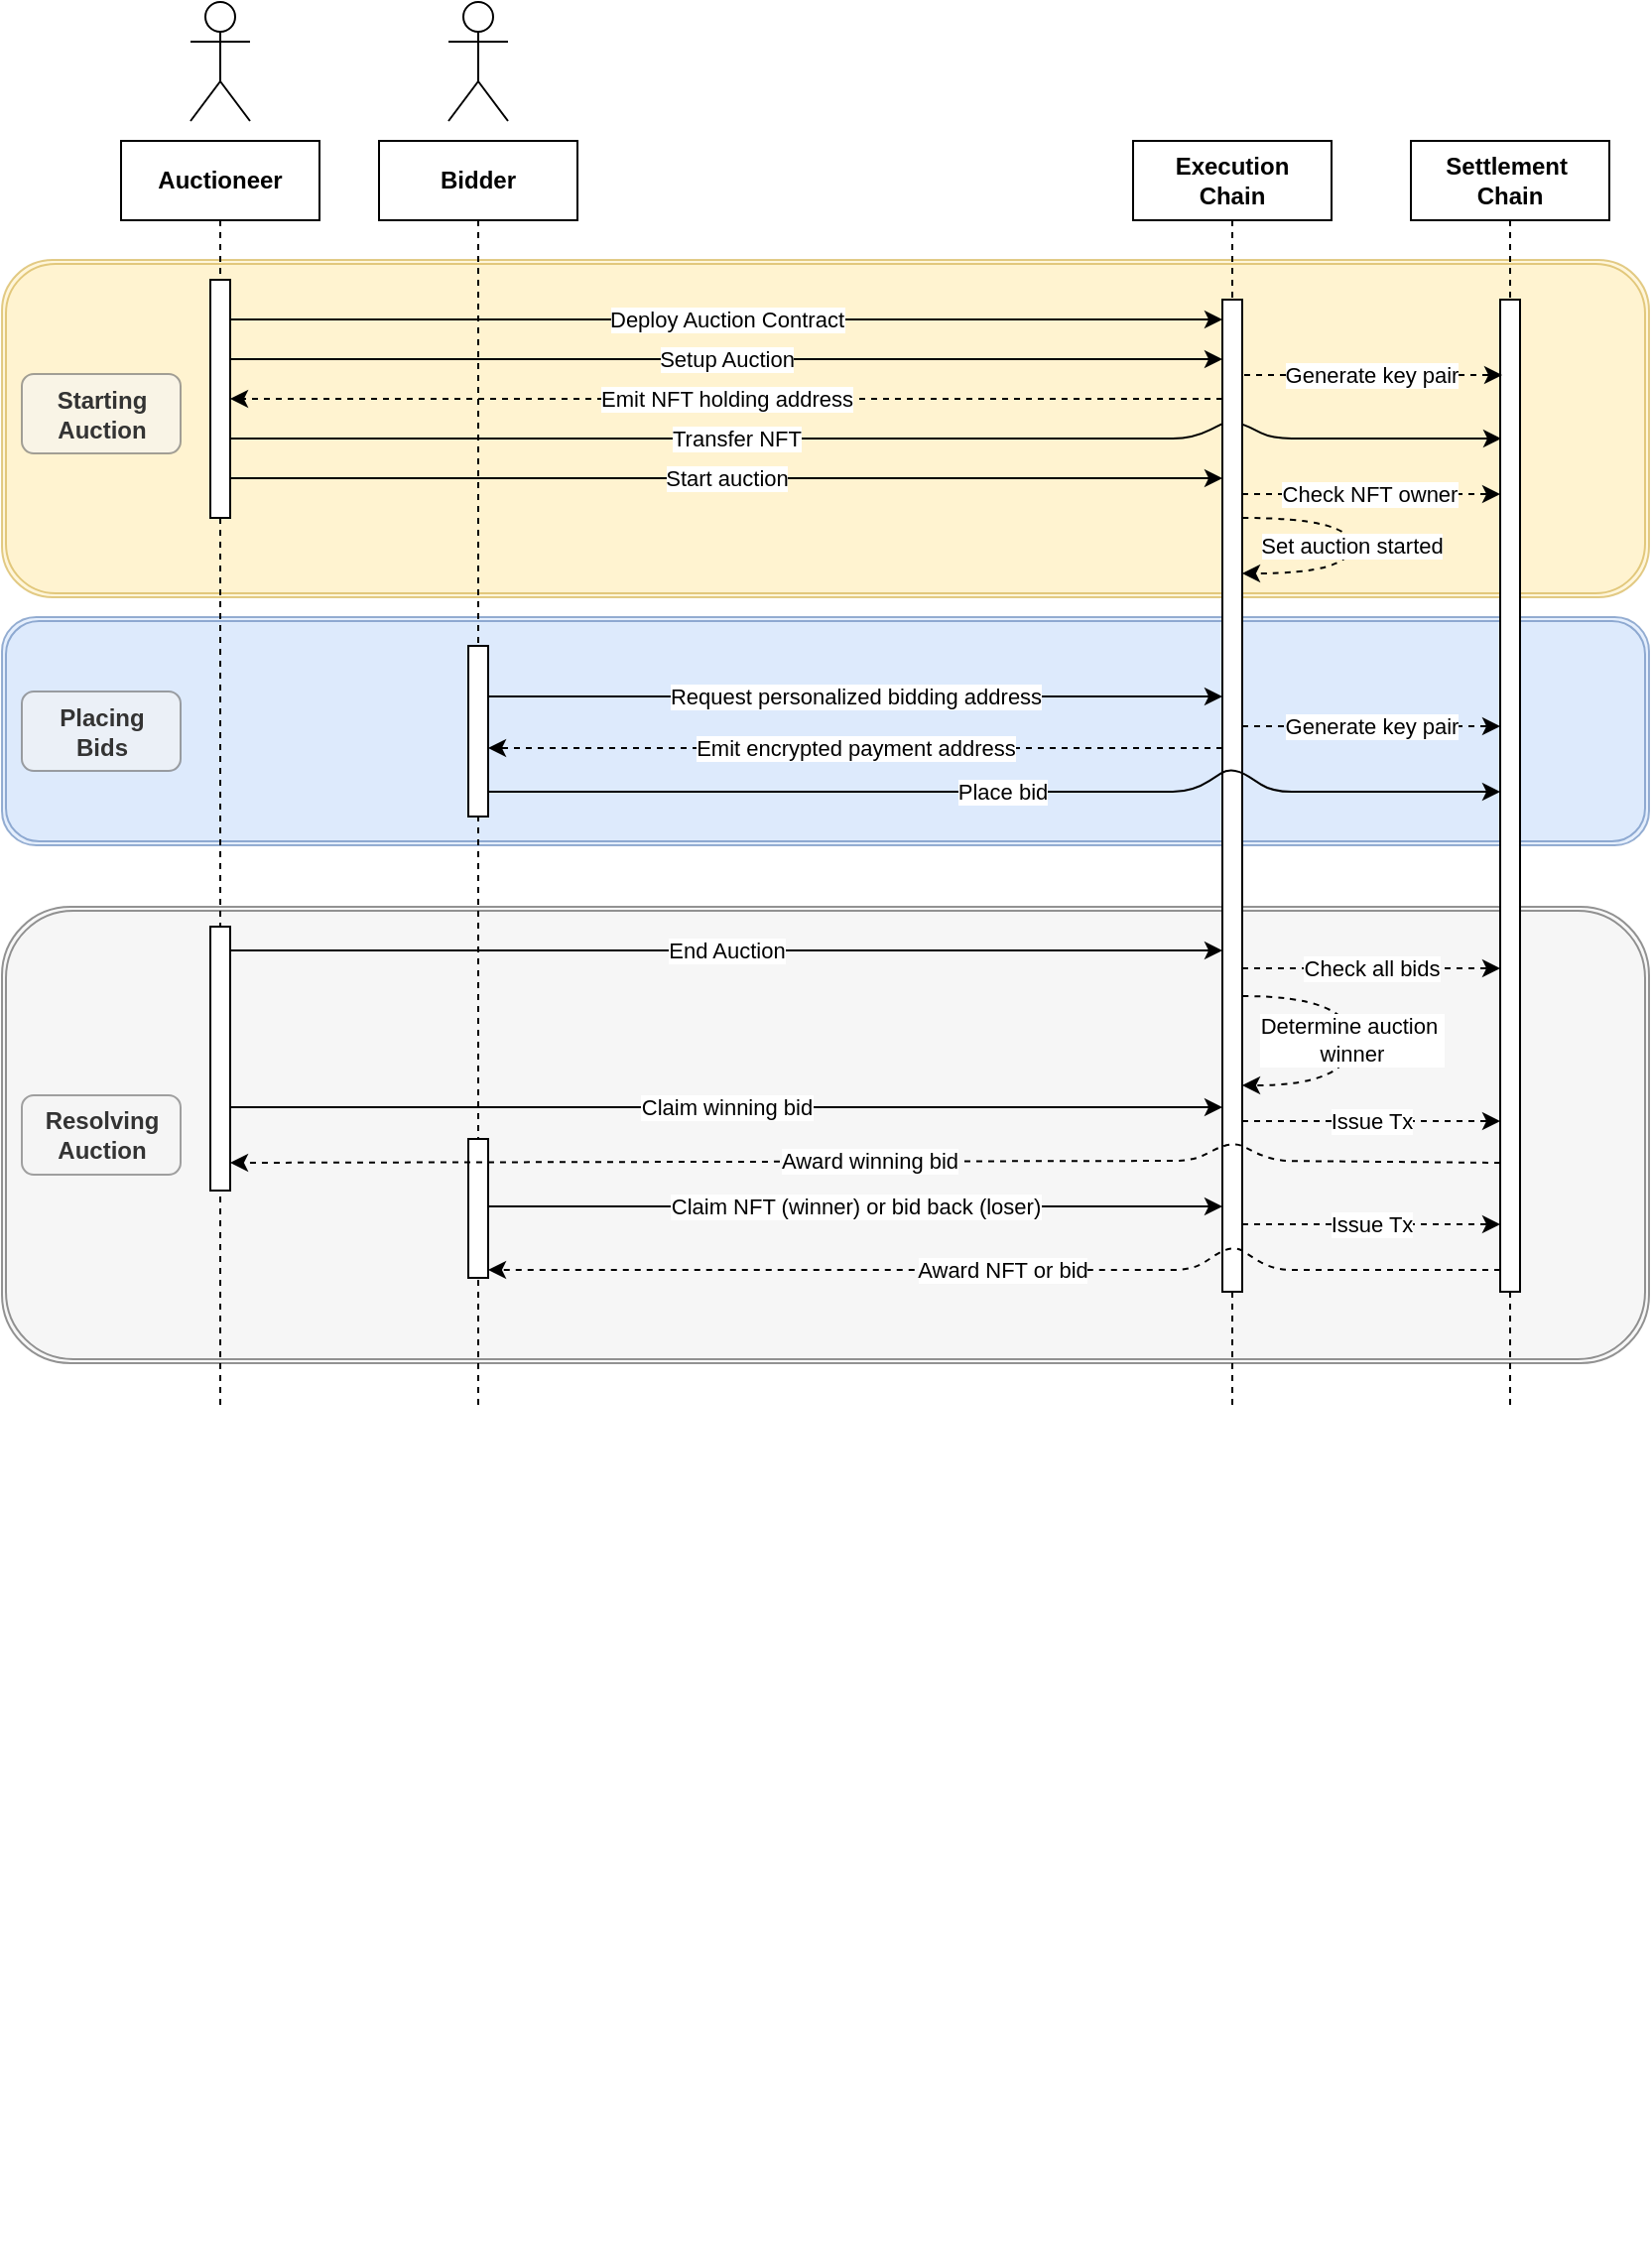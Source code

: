 <mxfile>
    <diagram name="Page-1" id="2YBvvXClWsGukQMizWep">
        <mxGraphModel dx="1810" dy="1733" grid="1" gridSize="10" guides="1" tooltips="1" connect="1" arrows="1" fold="1" page="1" pageScale="1" pageWidth="850" pageHeight="1100" math="0" shadow="0">
            <root>
                <mxCell id="0"/>
                <mxCell id="1" parent="0"/>
                <mxCell id="P22fiNUAd-vMZAN7RUBM-43" value="" style="group" parent="1" vertex="1" connectable="0">
                    <mxGeometry x="-20" y="426" width="830" height="230" as="geometry"/>
                </mxCell>
                <mxCell id="P22fiNUAd-vMZAN7RUBM-32" value="" style="shape=ext;double=1;rounded=1;whiteSpace=wrap;html=1;color=red;fillColor=#f5f5f5;strokeColor=#666666;fillStyle=auto;opacity=70;fontColor=#333333;labelBackgroundColor=light-dark(#f6f6f6, #ededed);" parent="P22fiNUAd-vMZAN7RUBM-43" vertex="1">
                    <mxGeometry width="830" height="230" as="geometry"/>
                </mxCell>
                <mxCell id="Kri6lF1CRevMLkmVmOg3-16" value="Check all bids" style="rounded=0;orthogonalLoop=1;jettySize=auto;html=1;dashed=1;" parent="P22fiNUAd-vMZAN7RUBM-43" edge="1">
                    <mxGeometry relative="1" as="geometry">
                        <mxPoint x="625" y="31" as="sourcePoint"/>
                        <mxPoint x="755" y="31" as="targetPoint"/>
                    </mxGeometry>
                </mxCell>
                <mxCell id="P22fiNUAd-vMZAN7RUBM-21" value="End Auction" style="rounded=0;orthogonalLoop=1;jettySize=auto;html=1;elbow=vertical;" parent="P22fiNUAd-vMZAN7RUBM-43" edge="1">
                    <mxGeometry relative="1" as="geometry">
                        <mxPoint x="115" y="22" as="sourcePoint"/>
                        <mxPoint x="615" y="22" as="targetPoint"/>
                    </mxGeometry>
                </mxCell>
                <mxCell id="P22fiNUAd-vMZAN7RUBM-22" value="Determine auction&amp;nbsp;&lt;div&gt;winner&lt;/div&gt;" style="endArrow=classic;html=1;rounded=0;dashed=1;edgeStyle=orthogonalEdgeStyle;elbow=vertical;curved=1;" parent="P22fiNUAd-vMZAN7RUBM-43" target="9YQBinv0Ig9UtqabOygA-2" edge="1">
                    <mxGeometry x="-0.006" relative="1" as="geometry">
                        <mxPoint x="625" y="45" as="sourcePoint"/>
                        <mxPoint x="640" y="90" as="targetPoint"/>
                        <mxPoint as="offset"/>
                        <Array as="points">
                            <mxPoint x="680" y="45"/>
                            <mxPoint x="680" y="90"/>
                        </Array>
                    </mxGeometry>
                </mxCell>
                <mxCell id="P22fiNUAd-vMZAN7RUBM-23" value="Claim winning bid" style="rounded=0;orthogonalLoop=0;jettySize=auto;html=1;elbow=vertical;" parent="P22fiNUAd-vMZAN7RUBM-43" edge="1">
                    <mxGeometry relative="1" as="geometry">
                        <mxPoint x="115.0" y="101" as="sourcePoint"/>
                        <mxPoint x="615" y="101" as="targetPoint"/>
                    </mxGeometry>
                </mxCell>
                <mxCell id="P22fiNUAd-vMZAN7RUBM-25" value="Issue Tx" style="rounded=0;orthogonalLoop=1;jettySize=auto;html=1;dashed=1;" parent="P22fiNUAd-vMZAN7RUBM-43" edge="1">
                    <mxGeometry relative="1" as="geometry">
                        <mxPoint x="625" y="108" as="sourcePoint"/>
                        <mxPoint x="755" y="108" as="targetPoint"/>
                    </mxGeometry>
                </mxCell>
                <mxCell id="P22fiNUAd-vMZAN7RUBM-27" value="Claim NFT (winner) or bid back (loser)" style="rounded=0;orthogonalLoop=0;jettySize=auto;html=1;elbow=vertical;" parent="P22fiNUAd-vMZAN7RUBM-43" edge="1">
                    <mxGeometry relative="1" as="geometry">
                        <mxPoint x="245" y="151" as="sourcePoint"/>
                        <mxPoint x="615" y="151" as="targetPoint"/>
                    </mxGeometry>
                </mxCell>
                <mxCell id="P22fiNUAd-vMZAN7RUBM-28" value="Issue Tx" style="rounded=0;orthogonalLoop=1;jettySize=auto;html=1;dashed=1;" parent="P22fiNUAd-vMZAN7RUBM-43" edge="1">
                    <mxGeometry relative="1" as="geometry">
                        <mxPoint x="625" y="160" as="sourcePoint"/>
                        <mxPoint x="755" y="160" as="targetPoint"/>
                    </mxGeometry>
                </mxCell>
                <mxCell id="P22fiNUAd-vMZAN7RUBM-35" value="&lt;span&gt;Resolving&lt;/span&gt;&lt;div&gt;&lt;span&gt;Auction&lt;/span&gt;&lt;/div&gt;" style="text;html=1;align=center;verticalAlign=middle;resizable=0;points=[];autosize=1;strokeColor=#666666;fillColor=#f5f5f5;opacity=60;fontColor=#333333;rounded=1;shadow=0;fontStyle=1" parent="P22fiNUAd-vMZAN7RUBM-43" vertex="1">
                    <mxGeometry x="10" y="95" width="80" height="40" as="geometry"/>
                </mxCell>
                <mxCell id="P22fiNUAd-vMZAN7RUBM-42" value="" style="group;direction=south;" parent="1" vertex="1" connectable="0">
                    <mxGeometry x="-20" y="280" width="115" height="830" as="geometry"/>
                </mxCell>
                <mxCell id="P22fiNUAd-vMZAN7RUBM-19" value="" style="shape=ext;double=1;rounded=1;whiteSpace=wrap;html=1;color=red;fillColor=#dae8fc;strokeColor=#6c8ebf;fillStyle=auto;opacity=70;" parent="P22fiNUAd-vMZAN7RUBM-42" vertex="1">
                    <mxGeometry width="830" height="115" as="geometry"/>
                </mxCell>
                <mxCell id="9YQBinv0Ig9UtqabOygA-42" value="Emit encrypted payment address" style="edgeStyle=elbowEdgeStyle;rounded=0;orthogonalLoop=1;jettySize=auto;html=1;elbow=vertical;curved=0;dashed=1;" parent="P22fiNUAd-vMZAN7RUBM-42" edge="1">
                    <mxGeometry relative="1" as="geometry">
                        <mxPoint x="615" y="66" as="sourcePoint"/>
                        <mxPoint x="245" y="66" as="targetPoint"/>
                        <Array as="points">
                            <mxPoint x="600" y="66"/>
                        </Array>
                    </mxGeometry>
                </mxCell>
                <mxCell id="Kri6lF1CRevMLkmVmOg3-7" value="Generate key pair" style="endArrow=classic;html=1;rounded=0;exitX=0.5;exitY=0.091;exitDx=0;exitDy=0;exitPerimeter=0;dashed=1;" parent="P22fiNUAd-vMZAN7RUBM-42" target="9YQBinv0Ig9UtqabOygA-48" edge="1">
                    <mxGeometry relative="1" as="geometry">
                        <mxPoint x="625" y="55" as="sourcePoint"/>
                        <mxPoint x="760" y="55" as="targetPoint"/>
                    </mxGeometry>
                </mxCell>
                <mxCell id="P22fiNUAd-vMZAN7RUBM-18" value="Request personalized bidding address" style="edgeStyle=elbowEdgeStyle;rounded=0;orthogonalLoop=1;jettySize=auto;html=1;elbow=vertical;curved=0;editable=1;movable=1;resizable=1;rotatable=1;deletable=1;locked=0;connectable=1;startArrow=none;startFill=0;labelBackgroundColor=light-dark(#ffffff, #272727);labelBorderColor=none;" parent="P22fiNUAd-vMZAN7RUBM-42" edge="1">
                    <mxGeometry relative="1" as="geometry">
                        <mxPoint x="245" y="40" as="sourcePoint"/>
                        <mxPoint x="615" y="40" as="targetPoint"/>
                    </mxGeometry>
                </mxCell>
                <mxCell id="P22fiNUAd-vMZAN7RUBM-39" value="Placing&lt;div&gt;Bids&lt;/div&gt;" style="text;html=1;align=center;verticalAlign=middle;resizable=0;points=[];autosize=0;strokeColor=#666666;fillColor=#f5f5f5;opacity=60;fontColor=#333333;rounded=1;shadow=0;fontStyle=1" parent="P22fiNUAd-vMZAN7RUBM-42" vertex="1">
                    <mxGeometry x="10" y="37.5" width="80" height="40" as="geometry"/>
                </mxCell>
                <mxCell id="P22fiNUAd-vMZAN7RUBM-16" value="" style="shape=ext;double=1;rounded=1;whiteSpace=wrap;html=1;color=red;fillColor=#fff2cc;strokeColor=#d6b656;gradientColor=none;fillStyle=auto;opacity=70;" parent="1" vertex="1">
                    <mxGeometry x="-20" y="100" width="830" height="170" as="geometry"/>
                </mxCell>
                <mxCell id="aM9ryv3xv72pqoxQDRHE-1" value="&lt;b&gt;Auctioneer&lt;/b&gt;" style="shape=umlLifeline;perimeter=lifelinePerimeter;whiteSpace=wrap;html=1;container=0;dropTarget=0;collapsible=0;recursiveResize=0;outlineConnect=0;portConstraint=eastwest;newEdgeStyle={&quot;edgeStyle&quot;:&quot;elbowEdgeStyle&quot;,&quot;elbow&quot;:&quot;vertical&quot;,&quot;curved&quot;:0,&quot;rounded&quot;:0};" parent="1" vertex="1">
                    <mxGeometry x="40" y="40" width="100" height="640" as="geometry"/>
                </mxCell>
                <mxCell id="aM9ryv3xv72pqoxQDRHE-2" value="" style="html=1;points=[];perimeter=orthogonalPerimeter;outlineConnect=0;targetShapes=umlLifeline;portConstraint=eastwest;newEdgeStyle={&quot;edgeStyle&quot;:&quot;elbowEdgeStyle&quot;,&quot;elbow&quot;:&quot;vertical&quot;,&quot;curved&quot;:0,&quot;rounded&quot;:0};" parent="aM9ryv3xv72pqoxQDRHE-1" vertex="1">
                    <mxGeometry x="45" y="70" width="10" height="120" as="geometry"/>
                </mxCell>
                <mxCell id="9YQBinv0Ig9UtqabOygA-55" value="" style="html=1;points=[];perimeter=orthogonalPerimeter;outlineConnect=0;targetShapes=umlLifeline;portConstraint=eastwest;newEdgeStyle={&quot;edgeStyle&quot;:&quot;elbowEdgeStyle&quot;,&quot;elbow&quot;:&quot;vertical&quot;,&quot;curved&quot;:0,&quot;rounded&quot;:0};" parent="aM9ryv3xv72pqoxQDRHE-1" vertex="1">
                    <mxGeometry x="45" y="396" width="10" height="133" as="geometry"/>
                </mxCell>
                <mxCell id="9YQBinv0Ig9UtqabOygA-31" value="" style="endArrow=classic;html=1;rounded=0;jumpStyle=arc;" parent="1" target="9YQBinv0Ig9UtqabOygA-2" edge="1">
                    <mxGeometry relative="1" as="geometry">
                        <mxPoint x="95" y="130" as="sourcePoint"/>
                        <mxPoint x="590" y="130" as="targetPoint"/>
                    </mxGeometry>
                </mxCell>
                <mxCell id="9YQBinv0Ig9UtqabOygA-32" value="Deploy Auction Contract" style="edgeLabel;resizable=0;html=1;;align=center;verticalAlign=middle;" parent="9YQBinv0Ig9UtqabOygA-31" connectable="0" vertex="1">
                    <mxGeometry relative="1" as="geometry"/>
                </mxCell>
                <mxCell id="9YQBinv0Ig9UtqabOygA-47" value="&lt;b&gt;Settlement&amp;nbsp;&lt;/b&gt;&lt;div&gt;&lt;b&gt;Chain&lt;/b&gt;&lt;/div&gt;" style="shape=umlLifeline;perimeter=lifelinePerimeter;whiteSpace=wrap;html=1;container=0;dropTarget=0;collapsible=0;recursiveResize=0;outlineConnect=0;portConstraint=eastwest;newEdgeStyle={&quot;edgeStyle&quot;:&quot;elbowEdgeStyle&quot;,&quot;elbow&quot;:&quot;vertical&quot;,&quot;curved&quot;:0,&quot;rounded&quot;:0};" parent="1" vertex="1">
                    <mxGeometry x="690" y="40" width="100" height="640" as="geometry"/>
                </mxCell>
                <mxCell id="9YQBinv0Ig9UtqabOygA-48" value="" style="html=1;points=[];perimeter=orthogonalPerimeter;outlineConnect=0;targetShapes=umlLifeline;portConstraint=eastwest;newEdgeStyle={&quot;edgeStyle&quot;:&quot;elbowEdgeStyle&quot;,&quot;elbow&quot;:&quot;vertical&quot;,&quot;curved&quot;:0,&quot;rounded&quot;:0};" parent="9YQBinv0Ig9UtqabOygA-47" vertex="1">
                    <mxGeometry x="45" y="80" width="10" height="500" as="geometry"/>
                </mxCell>
                <mxCell id="Kri6lF1CRevMLkmVmOg3-3" value="Generate key pair" style="endArrow=classic;html=1;rounded=0;dashed=1;" parent="1" edge="1">
                    <mxGeometry x="-0.015" relative="1" as="geometry">
                        <mxPoint x="606" y="158" as="sourcePoint"/>
                        <mxPoint x="736" y="158" as="targetPoint"/>
                        <mxPoint as="offset"/>
                    </mxGeometry>
                </mxCell>
                <mxCell id="Kri6lF1CRevMLkmVmOg3-5" value="" style="endArrow=classic;html=1;rounded=1;jumpStyle=arc;elbow=vertical;curved=0;" parent="1" source="aM9ryv3xv72pqoxQDRHE-2" edge="1">
                    <mxGeometry relative="1" as="geometry">
                        <mxPoint x="100" y="190" as="sourcePoint"/>
                        <mxPoint x="735.5" y="190" as="targetPoint"/>
                        <Array as="points">
                            <mxPoint x="250" y="190"/>
                            <mxPoint x="580" y="190"/>
                            <mxPoint x="600" y="180"/>
                            <mxPoint x="620" y="190"/>
                        </Array>
                    </mxGeometry>
                </mxCell>
                <mxCell id="Kri6lF1CRevMLkmVmOg3-6" value="&lt;div&gt;Transfer NFT&lt;/div&gt;" style="edgeLabel;resizable=0;html=1;;align=center;verticalAlign=middle;" parent="Kri6lF1CRevMLkmVmOg3-5" connectable="0" vertex="1">
                    <mxGeometry relative="1" as="geometry">
                        <mxPoint x="-68" as="offset"/>
                    </mxGeometry>
                </mxCell>
                <mxCell id="Kri6lF1CRevMLkmVmOg3-11" value="Emit NFT holding address" style="rounded=0;orthogonalLoop=1;jettySize=auto;html=1;elbow=vertical;dashed=1;" parent="1" target="aM9ryv3xv72pqoxQDRHE-2" edge="1">
                    <mxGeometry relative="1" as="geometry">
                        <mxPoint x="595" y="169.996" as="sourcePoint"/>
                        <mxPoint x="100" y="170" as="targetPoint"/>
                    </mxGeometry>
                </mxCell>
                <mxCell id="P22fiNUAd-vMZAN7RUBM-1" value="" style="shape=umlActor;verticalLabelPosition=bottom;verticalAlign=top;html=1;outlineConnect=0;" parent="1" vertex="1">
                    <mxGeometry x="75" y="-30" width="30" height="60" as="geometry"/>
                </mxCell>
                <mxCell id="P22fiNUAd-vMZAN7RUBM-2" value="" style="shape=umlActor;verticalLabelPosition=bottom;verticalAlign=top;html=1;outlineConnect=0;" parent="1" vertex="1">
                    <mxGeometry x="205" y="-30" width="30" height="60" as="geometry"/>
                </mxCell>
                <mxCell id="P22fiNUAd-vMZAN7RUBM-5" value="" style="endArrow=classic;html=1;rounded=0;jumpStyle=arc;" parent="1" edge="1">
                    <mxGeometry relative="1" as="geometry">
                        <mxPoint x="95" y="150" as="sourcePoint"/>
                        <mxPoint x="595" y="150" as="targetPoint"/>
                    </mxGeometry>
                </mxCell>
                <mxCell id="P22fiNUAd-vMZAN7RUBM-6" value="Setup Auction" style="edgeLabel;resizable=0;html=1;;align=center;verticalAlign=middle;" parent="P22fiNUAd-vMZAN7RUBM-5" connectable="0" vertex="1">
                    <mxGeometry relative="1" as="geometry"/>
                </mxCell>
                <mxCell id="P22fiNUAd-vMZAN7RUBM-10" value="" style="endArrow=classic;html=1;rounded=0;jumpStyle=arc;" parent="1" edge="1">
                    <mxGeometry relative="1" as="geometry">
                        <mxPoint x="95" y="210" as="sourcePoint"/>
                        <mxPoint x="595" y="210" as="targetPoint"/>
                    </mxGeometry>
                </mxCell>
                <mxCell id="P22fiNUAd-vMZAN7RUBM-11" value="Start auction" style="edgeLabel;resizable=0;html=1;;align=center;verticalAlign=middle;" parent="P22fiNUAd-vMZAN7RUBM-10" connectable="0" vertex="1">
                    <mxGeometry relative="1" as="geometry"/>
                </mxCell>
                <mxCell id="P22fiNUAd-vMZAN7RUBM-12" value="Check NFT owner" style="endArrow=classic;html=1;rounded=0;dashed=1;" parent="1" edge="1">
                    <mxGeometry x="-0.015" relative="1" as="geometry">
                        <mxPoint x="605" y="218" as="sourcePoint"/>
                        <mxPoint x="735" y="218" as="targetPoint"/>
                        <mxPoint as="offset"/>
                    </mxGeometry>
                </mxCell>
                <mxCell id="P22fiNUAd-vMZAN7RUBM-40" value="Starting&lt;div&gt;Auction&lt;/div&gt;" style="text;html=1;align=center;verticalAlign=middle;resizable=0;points=[];autosize=0;strokeColor=#666666;fillColor=#f5f5f5;opacity=60;fontColor=#333333;rounded=1;shadow=0;fontStyle=1" parent="1" vertex="1">
                    <mxGeometry x="-10" y="157.5" width="80" height="40" as="geometry"/>
                </mxCell>
                <mxCell id="9YQBinv0Ig9UtqabOygA-1" value="&lt;b&gt;Execution&lt;/b&gt;&lt;div&gt;&lt;b&gt;Chain&lt;/b&gt;&lt;/div&gt;" style="shape=umlLifeline;perimeter=lifelinePerimeter;whiteSpace=wrap;html=1;container=0;dropTarget=0;collapsible=0;recursiveResize=0;outlineConnect=0;portConstraint=eastwest;newEdgeStyle={&quot;edgeStyle&quot;:&quot;elbowEdgeStyle&quot;,&quot;elbow&quot;:&quot;vertical&quot;,&quot;curved&quot;:0,&quot;rounded&quot;:0};" parent="1" vertex="1">
                    <mxGeometry x="550" y="40" width="100" height="640" as="geometry"/>
                </mxCell>
                <mxCell id="9YQBinv0Ig9UtqabOygA-2" value="" style="html=1;points=[];perimeter=orthogonalPerimeter;outlineConnect=0;targetShapes=umlLifeline;portConstraint=eastwest;newEdgeStyle={&quot;edgeStyle&quot;:&quot;elbowEdgeStyle&quot;,&quot;elbow&quot;:&quot;vertical&quot;,&quot;curved&quot;:0,&quot;rounded&quot;:0};" parent="1" vertex="1">
                    <mxGeometry x="595" y="120" width="10" height="500" as="geometry"/>
                </mxCell>
                <mxCell id="P22fiNUAd-vMZAN7RUBM-13" value="Set auction started" style="endArrow=classic;html=1;rounded=0;dashed=1;edgeStyle=orthogonalEdgeStyle;elbow=vertical;curved=1;" parent="1" edge="1">
                    <mxGeometry x="-0.006" relative="1" as="geometry">
                        <mxPoint x="605" y="230" as="sourcePoint"/>
                        <mxPoint x="605" y="258.0" as="targetPoint"/>
                        <mxPoint as="offset"/>
                        <Array as="points">
                            <mxPoint x="660" y="230"/>
                            <mxPoint x="660" y="258"/>
                        </Array>
                    </mxGeometry>
                </mxCell>
                <mxCell id="Kri6lF1CRevMLkmVmOg3-12" value="&lt;div&gt;Place bid&lt;/div&gt;" style="rounded=1;orthogonalLoop=1;jettySize=auto;html=1;elbow=vertical;editable=1;movable=1;resizable=1;rotatable=1;deletable=1;locked=0;connectable=1;startArrow=none;startFill=0;curved=0;" parent="1" edge="1">
                    <mxGeometry relative="1" as="geometry">
                        <mxPoint x="225" y="368" as="sourcePoint"/>
                        <mxPoint x="735" y="368" as="targetPoint"/>
                        <Array as="points">
                            <mxPoint x="580" y="368"/>
                            <mxPoint x="600" y="355"/>
                            <mxPoint x="620" y="368"/>
                        </Array>
                    </mxGeometry>
                </mxCell>
                <mxCell id="9YQBinv0Ig9UtqabOygA-6" value="&lt;b&gt;Bidder&lt;/b&gt;" style="shape=umlLifeline;perimeter=lifelinePerimeter;whiteSpace=wrap;html=1;container=0;dropTarget=0;collapsible=0;recursiveResize=0;outlineConnect=0;portConstraint=eastwest;newEdgeStyle={&quot;edgeStyle&quot;:&quot;elbowEdgeStyle&quot;,&quot;elbow&quot;:&quot;vertical&quot;,&quot;curved&quot;:0,&quot;rounded&quot;:0};" parent="1" vertex="1">
                    <mxGeometry x="170" y="40" width="100" height="640" as="geometry"/>
                </mxCell>
                <mxCell id="Kri6lF1CRevMLkmVmOg3-15" value="" style="html=1;points=[];perimeter=orthogonalPerimeter;outlineConnect=0;targetShapes=umlLifeline;portConstraint=eastwest;newEdgeStyle={&quot;edgeStyle&quot;:&quot;elbowEdgeStyle&quot;,&quot;elbow&quot;:&quot;vertical&quot;,&quot;curved&quot;:0,&quot;rounded&quot;:0};" parent="1" vertex="1">
                    <mxGeometry x="215" y="543" width="10" height="70" as="geometry"/>
                </mxCell>
                <mxCell id="9YQBinv0Ig9UtqabOygA-7" value="" style="html=1;points=[];perimeter=orthogonalPerimeter;outlineConnect=0;targetShapes=umlLifeline;portConstraint=eastwest;newEdgeStyle={&quot;edgeStyle&quot;:&quot;elbowEdgeStyle&quot;,&quot;elbow&quot;:&quot;vertical&quot;,&quot;curved&quot;:0,&quot;rounded&quot;:0};" parent="1" vertex="1">
                    <mxGeometry x="215" y="294.5" width="10" height="86" as="geometry"/>
                </mxCell>
                <mxCell id="P22fiNUAd-vMZAN7RUBM-30" value="Award NFT or bid" style="rounded=1;orthogonalLoop=1;jettySize=auto;html=1;dashed=1;curved=0;" parent="1" edge="1">
                    <mxGeometry x="0.001" relative="1" as="geometry">
                        <mxPoint x="735" y="609" as="sourcePoint"/>
                        <mxPoint x="225" y="609" as="targetPoint"/>
                        <Array as="points">
                            <mxPoint x="620" y="609"/>
                            <mxPoint x="600" y="596"/>
                            <mxPoint x="580" y="609"/>
                        </Array>
                        <mxPoint as="offset"/>
                    </mxGeometry>
                </mxCell>
                <mxCell id="P22fiNUAd-vMZAN7RUBM-26" value="Award winning bid" style="rounded=1;orthogonalLoop=1;jettySize=auto;html=1;dashed=1;curved=0;" parent="1" edge="1">
                    <mxGeometry x="0.001" relative="1" as="geometry">
                        <mxPoint x="735" y="555" as="sourcePoint"/>
                        <mxPoint x="95" y="555" as="targetPoint"/>
                        <Array as="points">
                            <mxPoint x="620" y="554"/>
                            <mxPoint x="600" y="544"/>
                            <mxPoint x="580" y="554"/>
                        </Array>
                        <mxPoint as="offset"/>
                    </mxGeometry>
                </mxCell>
            </root>
        </mxGraphModel>
    </diagram>
</mxfile>